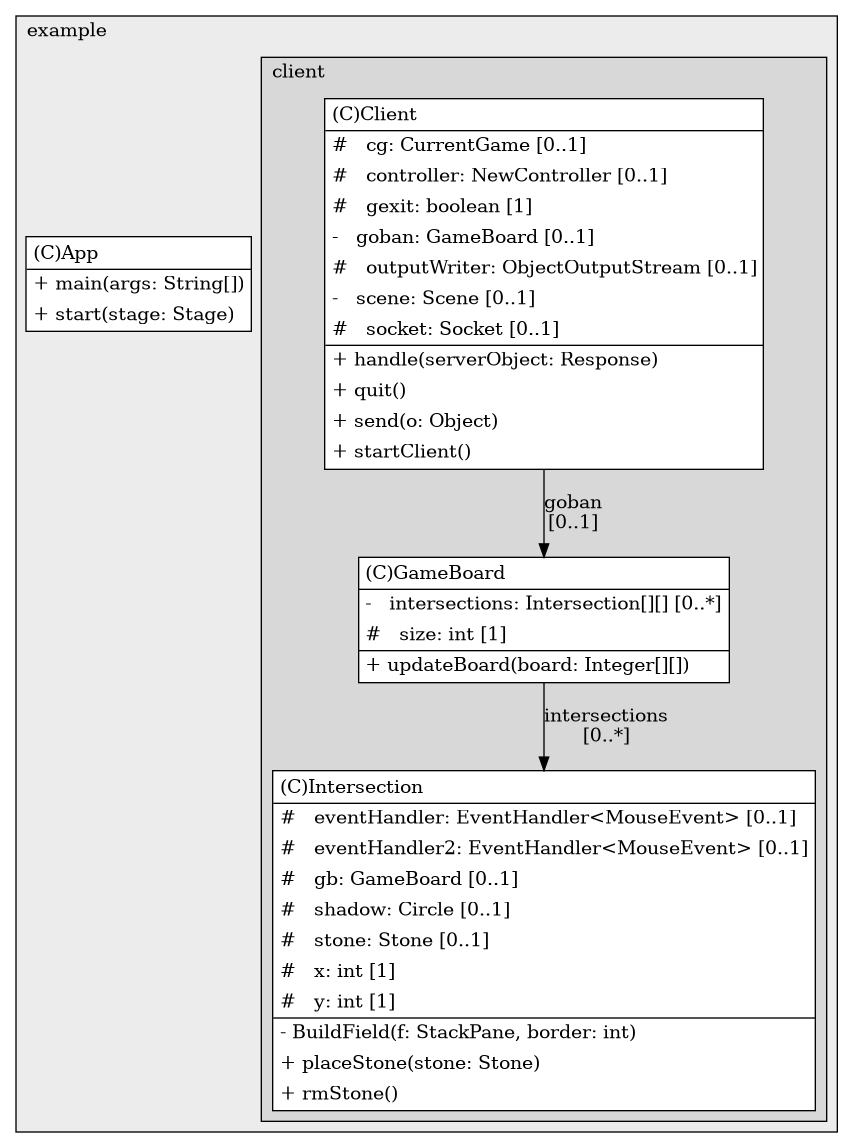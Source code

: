 @startuml

/' diagram meta data start
config=StructureConfiguration;
{
  "projectClassification": {
    "searchMode": "OpenProject", // OpenProject, AllProjects
    "includedProjects": "",
    "pathEndKeywords": "*.impl",
    "isClientPath": "",
    "isClientName": "",
    "isTestPath": "",
    "isTestName": "",
    "isMappingPath": "",
    "isMappingName": "",
    "isDataAccessPath": "",
    "isDataAccessName": "",
    "isDataStructurePath": "",
    "isDataStructureName": "",
    "isInterfaceStructuresPath": "",
    "isInterfaceStructuresName": "",
    "isEntryPointPath": "",
    "isEntryPointName": "",
    "treatFinalFieldsAsMandatory": false
  },
  "graphRestriction": {
    "classPackageExcludeFilter": "org.example",
    "classPackageIncludeFilter": "",
    "classNameExcludeFilter": "",
    "classNameIncludeFilter": "",
    "methodNameExcludeFilter": "",
    "methodNameIncludeFilter": "",
    "removeByInheritance": "", // inheritance/annotation based filtering is done in a second step
    "removeByAnnotation": "",
    "removeByClassPackage": "", // cleanup the graph after inheritance/annotation based filtering is done
    "removeByClassName": "",
    "cutMappings": false,
    "cutEnum": true,
    "cutTests": true,
    "cutClient": true,
    "cutDataAccess": false,
    "cutInterfaceStructures": false,
    "cutDataStructures": false,
    "cutGetterAndSetter": true,
    "cutConstructors": true
  },
  "graphTraversal": {
    "forwardDepth": 3,
    "backwardDepth": 3,
    "classPackageExcludeFilter": "",
    "classPackageIncludeFilter": "",
    "classNameExcludeFilter": "",
    "classNameIncludeFilter": "",
    "methodNameExcludeFilter": "",
    "methodNameIncludeFilter": "",
    "hideMappings": false,
    "hideDataStructures": false,
    "hidePrivateMethods": true,
    "hideInterfaceCalls": true, // indirection: implementation -> interface (is hidden) -> implementation
    "onlyShowApplicationEntryPoints": false, // root node is included
    "useMethodCallsForStructureDiagram": "ForwardOnly" // ForwardOnly, BothDirections, No
  },
  "details": {
    "aggregation": "GroupByClass", // ByClass, GroupByClass, None
    "showClassGenericTypes": true,
    "showMethods": true,
    "showMethodParameterNames": true,
    "showMethodParameterTypes": true,
    "showMethodReturnType": true,
    "showPackageLevels": 2,
    "showDetailedClassStructure": true
  },
  "rootClass": "org.example.App",
  "extensionCallbackMethod": "" // qualified.class.name#methodName - signature: public static String method(String)
}
diagram meta data end '/



digraph g {
    rankdir="TB"
    splines=polyline
    

'nodes 
subgraph cluster_1322970774 { 
   	label=example
	labeljust=l
	fillcolor="#ececec"
	style=filled
   
   App1526836320[
	label=<<TABLE BORDER="1" CELLBORDER="0" CELLPADDING="4" CELLSPACING="0">
<TR><TD ALIGN="LEFT" >(C)App</TD></TR>
<HR/>
<TR><TD ALIGN="LEFT" >+ main(args: String[])</TD></TR>
<TR><TD ALIGN="LEFT" >+ start(stage: Stage)</TD></TR>
</TABLE>>
	style=filled
	margin=0
	shape=plaintext
	fillcolor="#FFFFFF"
];

subgraph cluster_756810545 { 
   	label=client
	labeljust=l
	fillcolor="#d8d8d8"
	style=filled
   
   Client521715431[
	label=<<TABLE BORDER="1" CELLBORDER="0" CELLPADDING="4" CELLSPACING="0">
<TR><TD ALIGN="LEFT" >(C)Client</TD></TR>
<HR/>
<TR><TD ALIGN="LEFT" >#   cg: CurrentGame [0..1]</TD></TR>
<TR><TD ALIGN="LEFT" >#   controller: NewController [0..1]</TD></TR>
<TR><TD ALIGN="LEFT" >#   gexit: boolean [1]</TD></TR>
<TR><TD ALIGN="LEFT" >-   goban: GameBoard [0..1]</TD></TR>
<TR><TD ALIGN="LEFT" >#   outputWriter: ObjectOutputStream [0..1]</TD></TR>
<TR><TD ALIGN="LEFT" >-   scene: Scene [0..1]</TD></TR>
<TR><TD ALIGN="LEFT" >#   socket: Socket [0..1]</TD></TR>
<HR/>
<TR><TD ALIGN="LEFT" >+ handle(serverObject: Response)</TD></TR>
<TR><TD ALIGN="LEFT" >+ quit()</TD></TR>
<TR><TD ALIGN="LEFT" >+ send(o: Object)</TD></TR>
<TR><TD ALIGN="LEFT" >+ startClient()</TD></TR>
</TABLE>>
	style=filled
	margin=0
	shape=plaintext
	fillcolor="#FFFFFF"
];

GameBoard521715431[
	label=<<TABLE BORDER="1" CELLBORDER="0" CELLPADDING="4" CELLSPACING="0">
<TR><TD ALIGN="LEFT" >(C)GameBoard</TD></TR>
<HR/>
<TR><TD ALIGN="LEFT" >-   intersections: Intersection[][] [0..*]</TD></TR>
<TR><TD ALIGN="LEFT" >#   size: int [1]</TD></TR>
<HR/>
<TR><TD ALIGN="LEFT" >+ updateBoard(board: Integer[][])</TD></TR>
</TABLE>>
	style=filled
	margin=0
	shape=plaintext
	fillcolor="#FFFFFF"
];

Intersection521715431[
	label=<<TABLE BORDER="1" CELLBORDER="0" CELLPADDING="4" CELLSPACING="0">
<TR><TD ALIGN="LEFT" >(C)Intersection</TD></TR>
<HR/>
<TR><TD ALIGN="LEFT" >#   eventHandler: EventHandler&lt;MouseEvent&gt; [0..1]</TD></TR>
<TR><TD ALIGN="LEFT" >#   eventHandler2: EventHandler&lt;MouseEvent&gt; [0..1]</TD></TR>
<TR><TD ALIGN="LEFT" >#   gb: GameBoard [0..1]</TD></TR>
<TR><TD ALIGN="LEFT" >#   shadow: Circle [0..1]</TD></TR>
<TR><TD ALIGN="LEFT" >#   stone: Stone [0..1]</TD></TR>
<TR><TD ALIGN="LEFT" >#   x: int [1]</TD></TR>
<TR><TD ALIGN="LEFT" >#   y: int [1]</TD></TR>
<HR/>
<TR><TD ALIGN="LEFT" >- BuildField(f: StackPane, border: int)</TD></TR>
<TR><TD ALIGN="LEFT" >+ placeStone(stone: Stone)</TD></TR>
<TR><TD ALIGN="LEFT" >+ rmStone()</TD></TR>
</TABLE>>
	style=filled
	margin=0
	shape=plaintext
	fillcolor="#FFFFFF"
];
} 
} 

'edges    
Client521715431 -> GameBoard521715431[label="goban
[0..1]"];
GameBoard521715431 -> Intersection521715431[label="intersections
[0..*]"];
    
}
@enduml